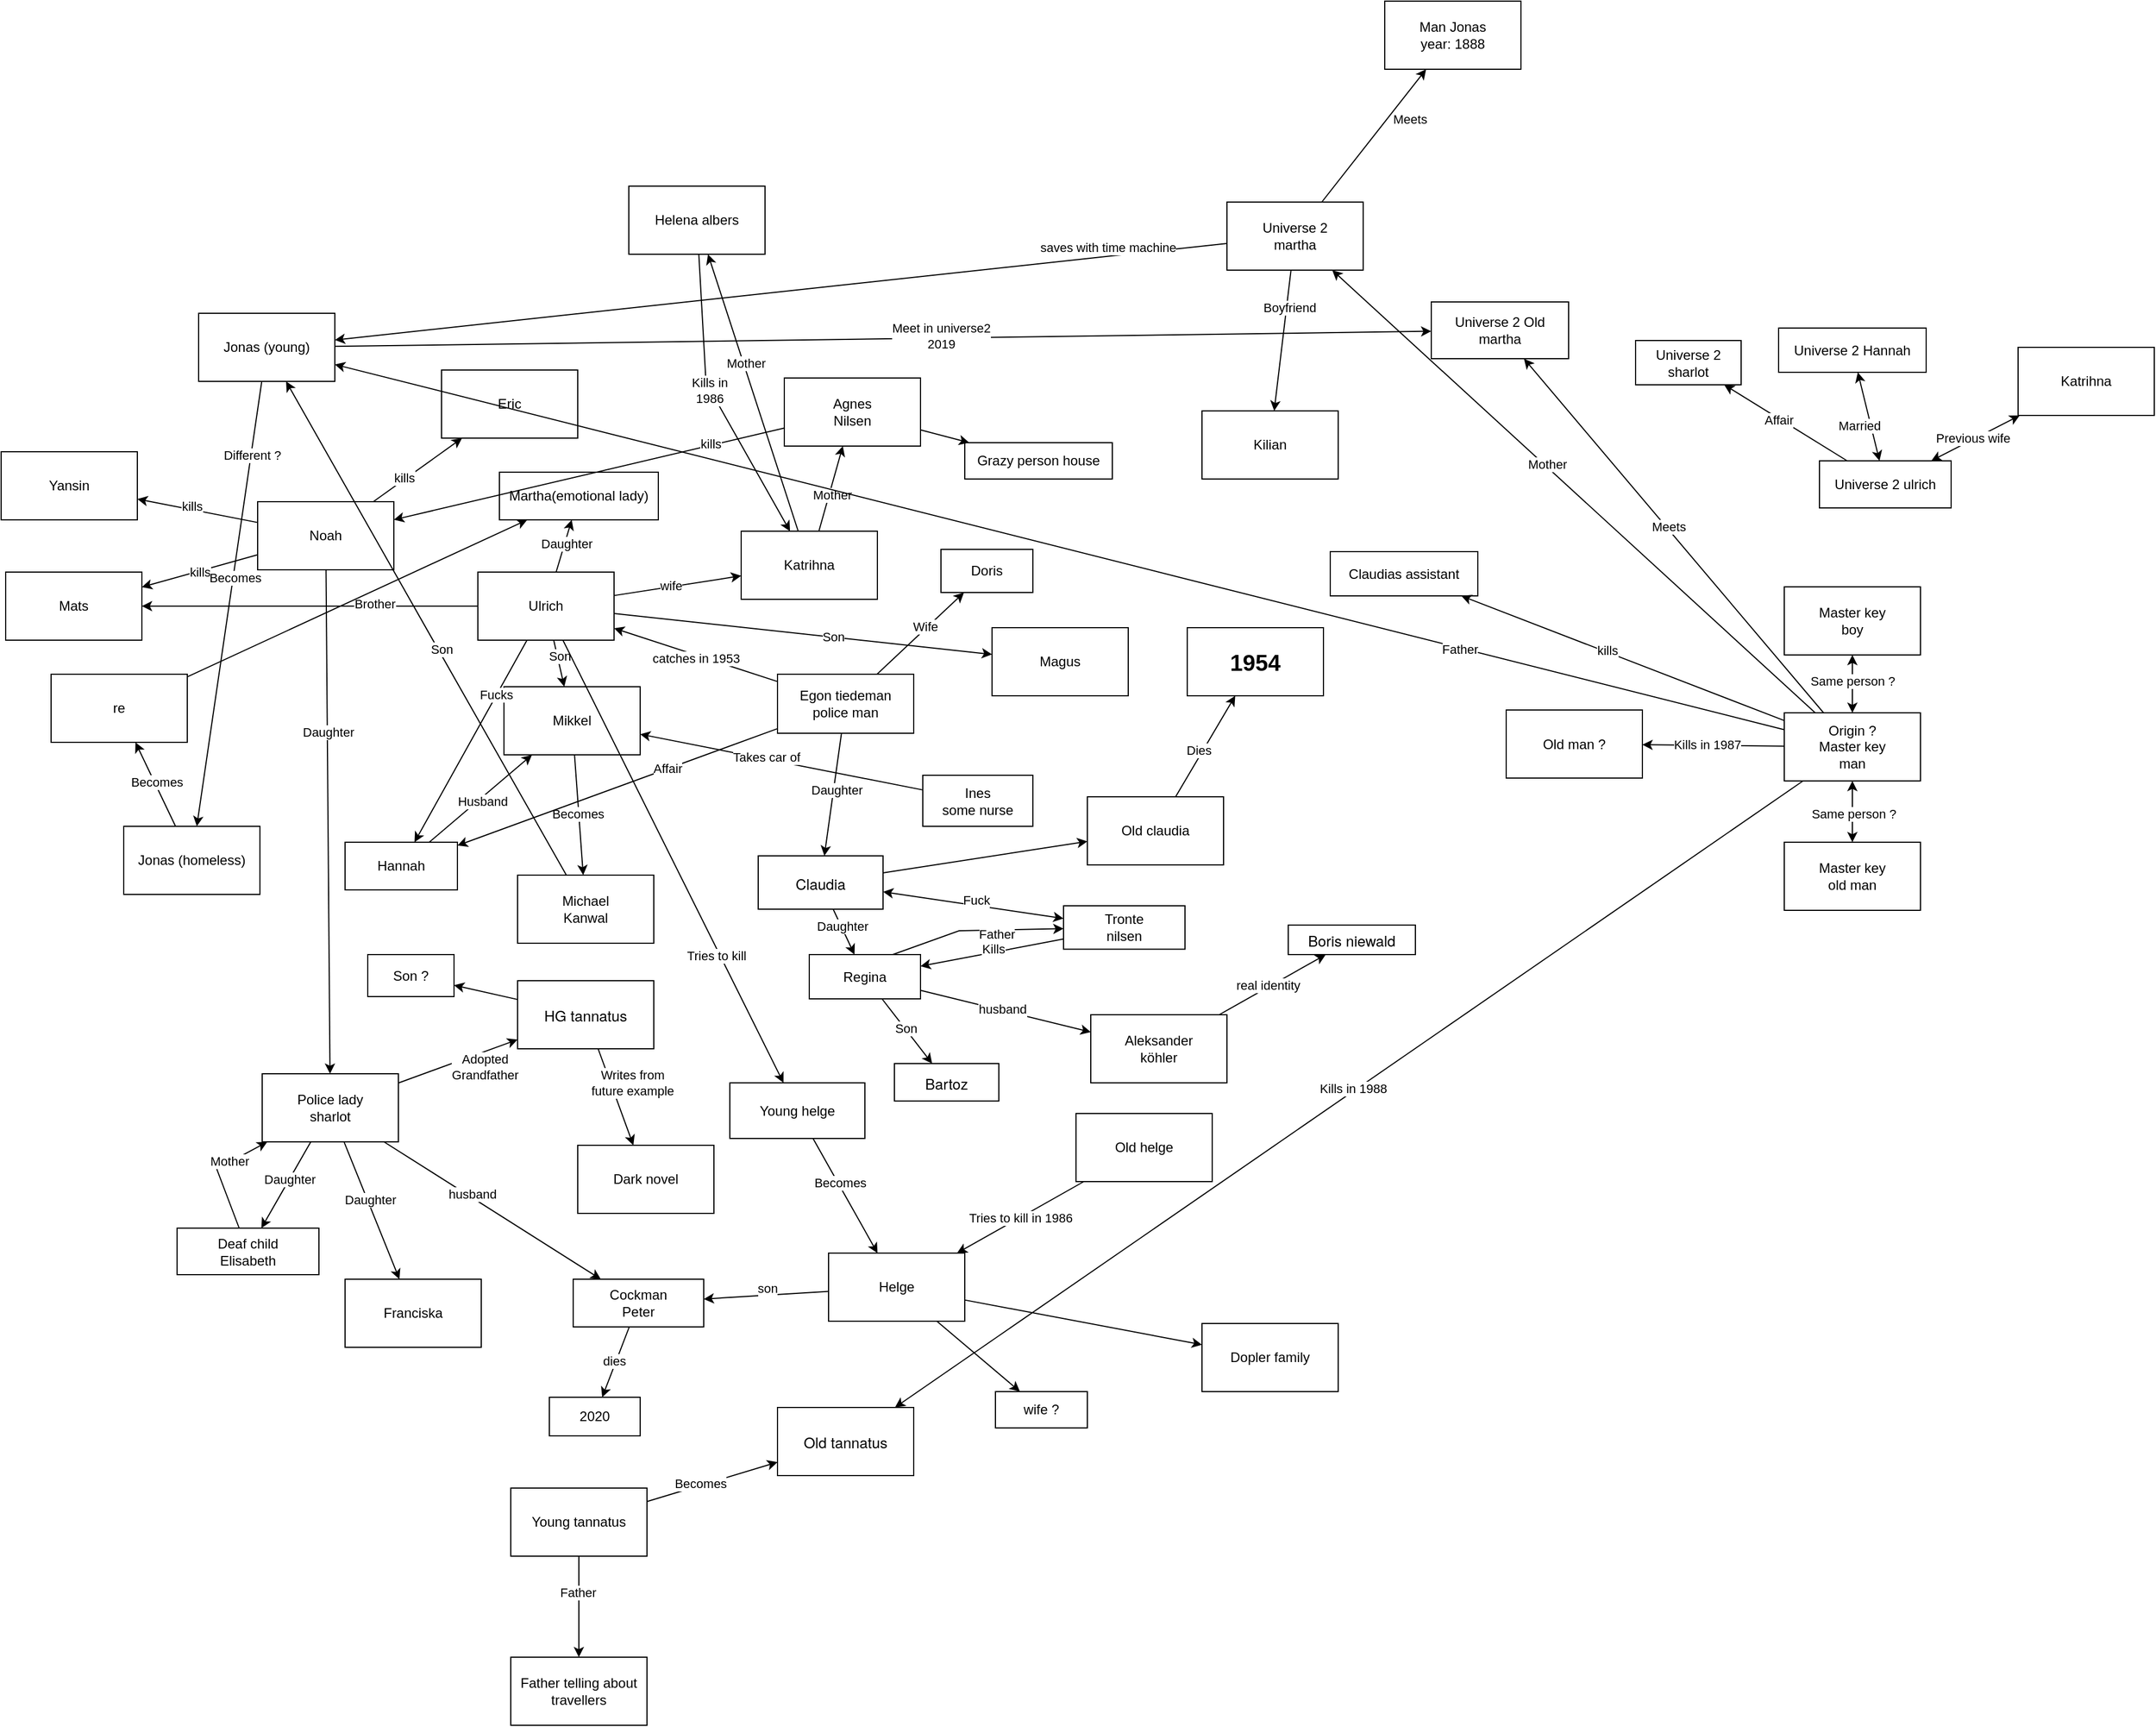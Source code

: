 <mxfile version="24.1.0" type="device">
  <diagram name="Page-1" id="rKfRV2OKrSzcVCUFkH_n">
    <mxGraphModel dx="447" dy="1518" grid="0" gridSize="10" guides="1" tooltips="1" connect="1" arrows="1" fold="1" page="1" pageScale="1" pageWidth="850" pageHeight="1100" math="0" shadow="0">
      <root>
        <mxCell id="0" />
        <mxCell id="1" parent="0" />
        <mxCell id="eKCD0eh1Yr5J9AccJsgl-1" value="Jonas (young)" style="rounded=0;whiteSpace=wrap;html=1;" vertex="1" parent="1">
          <mxGeometry x="267" y="55" width="120" height="60" as="geometry" />
        </mxCell>
        <mxCell id="eKCD0eh1Yr5J9AccJsgl-2" value="Jonas (homeless)" style="rounded=0;whiteSpace=wrap;html=1;" vertex="1" parent="1">
          <mxGeometry x="201" y="507" width="120" height="60" as="geometry" />
        </mxCell>
        <mxCell id="eKCD0eh1Yr5J9AccJsgl-5" value="re" style="rounded=0;whiteSpace=wrap;html=1;" vertex="1" parent="1">
          <mxGeometry x="137" y="373" width="120" height="60" as="geometry" />
        </mxCell>
        <mxCell id="eKCD0eh1Yr5J9AccJsgl-6" value="Aleksander&lt;br&gt;köhler" style="rounded=0;whiteSpace=wrap;html=1;" vertex="1" parent="1">
          <mxGeometry x="1053" y="673" width="120" height="60" as="geometry" />
        </mxCell>
        <mxCell id="eKCD0eh1Yr5J9AccJsgl-7" value="Ulrich" style="rounded=0;whiteSpace=wrap;html=1;" vertex="1" parent="1">
          <mxGeometry x="513" y="283" width="120" height="60" as="geometry" />
        </mxCell>
        <mxCell id="eKCD0eh1Yr5J9AccJsgl-8" value="" style="endArrow=classic;html=1;rounded=0;" edge="1" parent="1" source="eKCD0eh1Yr5J9AccJsgl-7" target="eKCD0eh1Yr5J9AccJsgl-9">
          <mxGeometry width="50" height="50" relative="1" as="geometry">
            <mxPoint x="418" y="473" as="sourcePoint" />
            <mxPoint x="357" y="453" as="targetPoint" />
          </mxGeometry>
        </mxCell>
        <mxCell id="eKCD0eh1Yr5J9AccJsgl-12" value="Son" style="edgeLabel;html=1;align=center;verticalAlign=middle;resizable=0;points=[];" vertex="1" connectable="0" parent="eKCD0eh1Yr5J9AccJsgl-8">
          <mxGeometry x="-0.306" y="2" relative="1" as="geometry">
            <mxPoint as="offset" />
          </mxGeometry>
        </mxCell>
        <mxCell id="eKCD0eh1Yr5J9AccJsgl-9" value="Mikkel" style="rounded=0;whiteSpace=wrap;html=1;" vertex="1" parent="1">
          <mxGeometry x="536" y="384" width="120" height="60" as="geometry" />
        </mxCell>
        <mxCell id="eKCD0eh1Yr5J9AccJsgl-10" value="Michael&lt;br&gt;Kanwal" style="rounded=0;whiteSpace=wrap;html=1;" vertex="1" parent="1">
          <mxGeometry x="548" y="550" width="120" height="60" as="geometry" />
        </mxCell>
        <mxCell id="eKCD0eh1Yr5J9AccJsgl-13" value="" style="endArrow=classic;html=1;rounded=0;" edge="1" parent="1" source="eKCD0eh1Yr5J9AccJsgl-9" target="eKCD0eh1Yr5J9AccJsgl-10">
          <mxGeometry width="50" height="50" relative="1" as="geometry">
            <mxPoint x="307" y="503" as="sourcePoint" />
            <mxPoint x="357" y="453" as="targetPoint" />
          </mxGeometry>
        </mxCell>
        <mxCell id="eKCD0eh1Yr5J9AccJsgl-32" value="Becomes" style="edgeLabel;html=1;align=center;verticalAlign=middle;resizable=0;points=[];" vertex="1" connectable="0" parent="eKCD0eh1Yr5J9AccJsgl-13">
          <mxGeometry x="-0.019" y="-1" relative="1" as="geometry">
            <mxPoint as="offset" />
          </mxGeometry>
        </mxCell>
        <mxCell id="eKCD0eh1Yr5J9AccJsgl-14" value="Noah" style="rounded=0;whiteSpace=wrap;html=1;" vertex="1" parent="1">
          <mxGeometry x="319" y="221" width="120" height="60" as="geometry" />
        </mxCell>
        <mxCell id="eKCD0eh1Yr5J9AccJsgl-15" value="Mats" style="rounded=0;whiteSpace=wrap;html=1;" vertex="1" parent="1">
          <mxGeometry x="97" y="283" width="120" height="60" as="geometry" />
        </mxCell>
        <mxCell id="eKCD0eh1Yr5J9AccJsgl-16" value="Yansin" style="rounded=0;whiteSpace=wrap;html=1;" vertex="1" parent="1">
          <mxGeometry x="93" y="177" width="120" height="60" as="geometry" />
        </mxCell>
        <mxCell id="eKCD0eh1Yr5J9AccJsgl-17" value="Eric" style="rounded=0;whiteSpace=wrap;html=1;" vertex="1" parent="1">
          <mxGeometry x="481" y="105" width="120" height="60" as="geometry" />
        </mxCell>
        <mxCell id="eKCD0eh1Yr5J9AccJsgl-18" value="" style="endArrow=classic;html=1;rounded=0;" edge="1" parent="1" source="eKCD0eh1Yr5J9AccJsgl-14" target="eKCD0eh1Yr5J9AccJsgl-17">
          <mxGeometry width="50" height="50" relative="1" as="geometry">
            <mxPoint x="332" y="369" as="sourcePoint" />
            <mxPoint x="382" y="319" as="targetPoint" />
          </mxGeometry>
        </mxCell>
        <mxCell id="eKCD0eh1Yr5J9AccJsgl-21" value="kills" style="edgeLabel;html=1;align=center;verticalAlign=middle;resizable=0;points=[];" vertex="1" connectable="0" parent="eKCD0eh1Yr5J9AccJsgl-18">
          <mxGeometry x="-0.296" y="2" relative="1" as="geometry">
            <mxPoint as="offset" />
          </mxGeometry>
        </mxCell>
        <mxCell id="eKCD0eh1Yr5J9AccJsgl-19" value="" style="endArrow=classic;html=1;rounded=0;" edge="1" parent="1" source="eKCD0eh1Yr5J9AccJsgl-14" target="eKCD0eh1Yr5J9AccJsgl-16">
          <mxGeometry width="50" height="50" relative="1" as="geometry">
            <mxPoint x="401" y="234" as="sourcePoint" />
            <mxPoint x="550" y="222" as="targetPoint" />
          </mxGeometry>
        </mxCell>
        <mxCell id="eKCD0eh1Yr5J9AccJsgl-22" value="kills" style="edgeLabel;html=1;align=center;verticalAlign=middle;resizable=0;points=[];" vertex="1" connectable="0" parent="eKCD0eh1Yr5J9AccJsgl-19">
          <mxGeometry x="0.211" y="1" relative="1" as="geometry">
            <mxPoint x="6" y="-3" as="offset" />
          </mxGeometry>
        </mxCell>
        <mxCell id="eKCD0eh1Yr5J9AccJsgl-20" value="" style="endArrow=classic;html=1;rounded=0;" edge="1" parent="1" source="eKCD0eh1Yr5J9AccJsgl-14" target="eKCD0eh1Yr5J9AccJsgl-15">
          <mxGeometry width="50" height="50" relative="1" as="geometry">
            <mxPoint x="332" y="369" as="sourcePoint" />
            <mxPoint x="382" y="319" as="targetPoint" />
          </mxGeometry>
        </mxCell>
        <mxCell id="eKCD0eh1Yr5J9AccJsgl-23" value="kills" style="edgeLabel;html=1;align=center;verticalAlign=middle;resizable=0;points=[];" vertex="1" connectable="0" parent="eKCD0eh1Yr5J9AccJsgl-20">
          <mxGeometry x="0.018" y="1" relative="1" as="geometry">
            <mxPoint as="offset" />
          </mxGeometry>
        </mxCell>
        <mxCell id="eKCD0eh1Yr5J9AccJsgl-24" value="Police lady&lt;br&gt;sharlot" style="rounded=0;whiteSpace=wrap;html=1;" vertex="1" parent="1">
          <mxGeometry x="323" y="725" width="120" height="60" as="geometry" />
        </mxCell>
        <mxCell id="eKCD0eh1Yr5J9AccJsgl-25" value="&lt;p style=&quot;margin: 0px; font-variant-numeric: normal; font-variant-east-asian: normal; font-variant-alternates: normal; font-kerning: auto; font-optical-sizing: auto; font-feature-settings: normal; font-variation-settings: normal; font-variant-position: normal; font-stretch: normal; font-size: 13px; line-height: normal; font-family: &amp;quot;Helvetica Neue&amp;quot;; text-align: start;&quot; class=&quot;p1&quot;&gt;HG t&lt;span style=&quot;background-color: initial;&quot;&gt;annatus&lt;/span&gt;&lt;/p&gt;" style="rounded=0;whiteSpace=wrap;html=1;" vertex="1" parent="1">
          <mxGeometry x="548" y="643" width="120" height="60" as="geometry" />
        </mxCell>
        <mxCell id="eKCD0eh1Yr5J9AccJsgl-26" value="" style="endArrow=none;html=1;rounded=0;startArrow=classic;startFill=1;endFill=0;" edge="1" parent="1" source="eKCD0eh1Yr5J9AccJsgl-25" target="eKCD0eh1Yr5J9AccJsgl-24">
          <mxGeometry width="50" height="50" relative="1" as="geometry">
            <mxPoint x="400" y="744" as="sourcePoint" />
            <mxPoint x="450" y="694" as="targetPoint" />
          </mxGeometry>
        </mxCell>
        <mxCell id="eKCD0eh1Yr5J9AccJsgl-27" value="Adopted &lt;br&gt;Grandfather" style="edgeLabel;html=1;align=center;verticalAlign=middle;resizable=0;points=[];" vertex="1" connectable="0" parent="eKCD0eh1Yr5J9AccJsgl-26">
          <mxGeometry x="-0.439" y="-3" relative="1" as="geometry">
            <mxPoint x="1" y="16" as="offset" />
          </mxGeometry>
        </mxCell>
        <mxCell id="eKCD0eh1Yr5J9AccJsgl-28" value="Dark novel" style="rounded=0;whiteSpace=wrap;html=1;" vertex="1" parent="1">
          <mxGeometry x="601" y="788" width="120" height="60" as="geometry" />
        </mxCell>
        <mxCell id="eKCD0eh1Yr5J9AccJsgl-29" value="" style="endArrow=classic;html=1;rounded=0;" edge="1" parent="1" source="eKCD0eh1Yr5J9AccJsgl-25" target="eKCD0eh1Yr5J9AccJsgl-28">
          <mxGeometry width="50" height="50" relative="1" as="geometry">
            <mxPoint x="400" y="744" as="sourcePoint" />
            <mxPoint x="450" y="694" as="targetPoint" />
          </mxGeometry>
        </mxCell>
        <mxCell id="eKCD0eh1Yr5J9AccJsgl-30" value="Writes from &lt;br&gt;future example" style="edgeLabel;html=1;align=center;verticalAlign=middle;resizable=0;points=[];" vertex="1" connectable="0" parent="eKCD0eh1Yr5J9AccJsgl-29">
          <mxGeometry x="-0.283" y="1" relative="1" as="geometry">
            <mxPoint x="18" as="offset" />
          </mxGeometry>
        </mxCell>
        <mxCell id="eKCD0eh1Yr5J9AccJsgl-33" value="" style="endArrow=classic;html=1;rounded=0;" edge="1" parent="1" source="eKCD0eh1Yr5J9AccJsgl-10" target="eKCD0eh1Yr5J9AccJsgl-1">
          <mxGeometry width="50" height="50" relative="1" as="geometry">
            <mxPoint x="430" y="520" as="sourcePoint" />
            <mxPoint x="480" y="470" as="targetPoint" />
          </mxGeometry>
        </mxCell>
        <mxCell id="eKCD0eh1Yr5J9AccJsgl-34" value="Son" style="edgeLabel;html=1;align=center;verticalAlign=middle;resizable=0;points=[];" vertex="1" connectable="0" parent="eKCD0eh1Yr5J9AccJsgl-33">
          <mxGeometry x="-0.09" y="-2" relative="1" as="geometry">
            <mxPoint as="offset" />
          </mxGeometry>
        </mxCell>
        <mxCell id="eKCD0eh1Yr5J9AccJsgl-35" value="" style="endArrow=classic;html=1;rounded=0;" edge="1" parent="1" source="eKCD0eh1Yr5J9AccJsgl-1" target="eKCD0eh1Yr5J9AccJsgl-2">
          <mxGeometry width="50" height="50" relative="1" as="geometry">
            <mxPoint x="430" y="520" as="sourcePoint" />
            <mxPoint x="480" y="470" as="targetPoint" />
          </mxGeometry>
        </mxCell>
        <mxCell id="eKCD0eh1Yr5J9AccJsgl-38" value="Becomes" style="edgeLabel;html=1;align=center;verticalAlign=middle;resizable=0;points=[];" vertex="1" connectable="0" parent="eKCD0eh1Yr5J9AccJsgl-35">
          <mxGeometry x="-0.119" y="1" relative="1" as="geometry">
            <mxPoint as="offset" />
          </mxGeometry>
        </mxCell>
        <mxCell id="eKCD0eh1Yr5J9AccJsgl-215" value="Different ?" style="edgeLabel;html=1;align=center;verticalAlign=middle;resizable=0;points=[];" vertex="1" connectable="0" parent="eKCD0eh1Yr5J9AccJsgl-35">
          <mxGeometry x="-0.547" y="-3" relative="1" as="geometry">
            <mxPoint x="7" y="-23" as="offset" />
          </mxGeometry>
        </mxCell>
        <mxCell id="eKCD0eh1Yr5J9AccJsgl-36" value="" style="endArrow=classic;html=1;rounded=0;" edge="1" parent="1" source="eKCD0eh1Yr5J9AccJsgl-2" target="eKCD0eh1Yr5J9AccJsgl-5">
          <mxGeometry width="50" height="50" relative="1" as="geometry">
            <mxPoint x="430" y="520" as="sourcePoint" />
            <mxPoint x="480" y="470" as="targetPoint" />
          </mxGeometry>
        </mxCell>
        <mxCell id="eKCD0eh1Yr5J9AccJsgl-39" value="Becomes" style="edgeLabel;html=1;align=center;verticalAlign=middle;resizable=0;points=[];" vertex="1" connectable="0" parent="eKCD0eh1Yr5J9AccJsgl-36">
          <mxGeometry x="0.046" y="-2" relative="1" as="geometry">
            <mxPoint as="offset" />
          </mxGeometry>
        </mxCell>
        <mxCell id="eKCD0eh1Yr5J9AccJsgl-40" value="" style="endArrow=classic;html=1;rounded=0;" edge="1" parent="1" source="eKCD0eh1Yr5J9AccJsgl-7" target="eKCD0eh1Yr5J9AccJsgl-15">
          <mxGeometry width="50" height="50" relative="1" as="geometry">
            <mxPoint x="416" y="447" as="sourcePoint" />
            <mxPoint x="466" y="397" as="targetPoint" />
          </mxGeometry>
        </mxCell>
        <mxCell id="eKCD0eh1Yr5J9AccJsgl-41" value="Brother" style="edgeLabel;html=1;align=center;verticalAlign=middle;resizable=0;points=[];" vertex="1" connectable="0" parent="eKCD0eh1Yr5J9AccJsgl-40">
          <mxGeometry x="-0.208" y="-2" relative="1" as="geometry">
            <mxPoint x="26" as="offset" />
          </mxGeometry>
        </mxCell>
        <mxCell id="eKCD0eh1Yr5J9AccJsgl-42" value="Katrihna" style="rounded=0;whiteSpace=wrap;html=1;" vertex="1" parent="1">
          <mxGeometry x="745" y="247" width="120" height="60" as="geometry" />
        </mxCell>
        <mxCell id="eKCD0eh1Yr5J9AccJsgl-43" value="" style="endArrow=classic;html=1;rounded=0;" edge="1" parent="1" source="eKCD0eh1Yr5J9AccJsgl-7" target="eKCD0eh1Yr5J9AccJsgl-42">
          <mxGeometry width="50" height="50" relative="1" as="geometry">
            <mxPoint x="416" y="447" as="sourcePoint" />
            <mxPoint x="466" y="397" as="targetPoint" />
          </mxGeometry>
        </mxCell>
        <mxCell id="eKCD0eh1Yr5J9AccJsgl-44" value="wife" style="edgeLabel;html=1;align=center;verticalAlign=middle;resizable=0;points=[];" vertex="1" connectable="0" parent="eKCD0eh1Yr5J9AccJsgl-43">
          <mxGeometry x="-0.253" y="-1" relative="1" as="geometry">
            <mxPoint x="8" y="-3" as="offset" />
          </mxGeometry>
        </mxCell>
        <mxCell id="eKCD0eh1Yr5J9AccJsgl-45" value="Egon tiedeman&lt;br&gt;police man" style="rounded=0;whiteSpace=wrap;html=1;" vertex="1" parent="1">
          <mxGeometry x="777" y="373" width="120" height="52" as="geometry" />
        </mxCell>
        <mxCell id="eKCD0eh1Yr5J9AccJsgl-46" value="" style="endArrow=classic;html=1;rounded=0;" edge="1" parent="1" source="eKCD0eh1Yr5J9AccJsgl-45" target="eKCD0eh1Yr5J9AccJsgl-7">
          <mxGeometry width="50" height="50" relative="1" as="geometry">
            <mxPoint x="769" y="417" as="sourcePoint" />
            <mxPoint x="819" y="367" as="targetPoint" />
          </mxGeometry>
        </mxCell>
        <mxCell id="eKCD0eh1Yr5J9AccJsgl-47" value="catches in 1953" style="edgeLabel;html=1;align=center;verticalAlign=middle;resizable=0;points=[];" vertex="1" connectable="0" parent="eKCD0eh1Yr5J9AccJsgl-46">
          <mxGeometry x="-0.013" y="3" relative="1" as="geometry">
            <mxPoint as="offset" />
          </mxGeometry>
        </mxCell>
        <mxCell id="eKCD0eh1Yr5J9AccJsgl-48" value="&lt;p style=&quot;margin: 0px; font-variant-numeric: normal; font-variant-east-asian: normal; font-variant-alternates: normal; font-kerning: auto; font-optical-sizing: auto; font-feature-settings: normal; font-variation-settings: normal; font-variant-position: normal; font-stretch: normal; font-size: 13px; line-height: normal; font-family: &amp;quot;Helvetica Neue&amp;quot;; text-align: start;&quot; class=&quot;p1&quot;&gt;Claudia&lt;/p&gt;" style="rounded=0;whiteSpace=wrap;html=1;" vertex="1" parent="1">
          <mxGeometry x="760" y="533" width="110" height="47" as="geometry" />
        </mxCell>
        <mxCell id="eKCD0eh1Yr5J9AccJsgl-52" value="" style="endArrow=classic;html=1;rounded=0;" edge="1" parent="1" source="eKCD0eh1Yr5J9AccJsgl-45" target="eKCD0eh1Yr5J9AccJsgl-48">
          <mxGeometry width="50" height="50" relative="1" as="geometry">
            <mxPoint x="681" y="550" as="sourcePoint" />
            <mxPoint x="731" y="500" as="targetPoint" />
          </mxGeometry>
        </mxCell>
        <mxCell id="eKCD0eh1Yr5J9AccJsgl-53" value="Daughter" style="edgeLabel;html=1;align=center;verticalAlign=middle;resizable=0;points=[];" vertex="1" connectable="0" parent="eKCD0eh1Yr5J9AccJsgl-52">
          <mxGeometry x="-0.08" y="2" relative="1" as="geometry">
            <mxPoint as="offset" />
          </mxGeometry>
        </mxCell>
        <mxCell id="eKCD0eh1Yr5J9AccJsgl-54" value="Regina" style="rounded=0;whiteSpace=wrap;html=1;" vertex="1" parent="1">
          <mxGeometry x="805" y="620" width="98" height="39" as="geometry" />
        </mxCell>
        <mxCell id="eKCD0eh1Yr5J9AccJsgl-55" value="" style="endArrow=classic;html=1;rounded=0;" edge="1" parent="1" source="eKCD0eh1Yr5J9AccJsgl-48" target="eKCD0eh1Yr5J9AccJsgl-54">
          <mxGeometry width="50" height="50" relative="1" as="geometry">
            <mxPoint x="846" y="573" as="sourcePoint" />
            <mxPoint x="896" y="523" as="targetPoint" />
          </mxGeometry>
        </mxCell>
        <mxCell id="eKCD0eh1Yr5J9AccJsgl-56" value="Daughter" style="edgeLabel;html=1;align=center;verticalAlign=middle;resizable=0;points=[];" vertex="1" connectable="0" parent="eKCD0eh1Yr5J9AccJsgl-55">
          <mxGeometry x="-0.225" y="1" relative="1" as="geometry">
            <mxPoint as="offset" />
          </mxGeometry>
        </mxCell>
        <mxCell id="eKCD0eh1Yr5J9AccJsgl-57" value="&lt;p style=&quot;margin: 0px; font-variant-numeric: normal; font-variant-east-asian: normal; font-variant-alternates: normal; font-kerning: auto; font-optical-sizing: auto; font-feature-settings: normal; font-variation-settings: normal; font-variant-position: normal; font-stretch: normal; font-size: 13px; line-height: normal; font-family: &amp;quot;Helvetica Neue&amp;quot;; text-align: start;&quot; class=&quot;p1&quot;&gt;Bartoz&lt;/p&gt;" style="rounded=0;whiteSpace=wrap;html=1;" vertex="1" parent="1">
          <mxGeometry x="880" y="716" width="92" height="33" as="geometry" />
        </mxCell>
        <mxCell id="eKCD0eh1Yr5J9AccJsgl-58" value="" style="endArrow=classic;html=1;rounded=0;" edge="1" parent="1" source="eKCD0eh1Yr5J9AccJsgl-54" target="eKCD0eh1Yr5J9AccJsgl-57">
          <mxGeometry width="50" height="50" relative="1" as="geometry">
            <mxPoint x="836" y="816" as="sourcePoint" />
            <mxPoint x="886" y="766" as="targetPoint" />
          </mxGeometry>
        </mxCell>
        <mxCell id="eKCD0eh1Yr5J9AccJsgl-59" value="Son" style="edgeLabel;html=1;align=center;verticalAlign=middle;resizable=0;points=[];" vertex="1" connectable="0" parent="eKCD0eh1Yr5J9AccJsgl-58">
          <mxGeometry x="-0.083" y="1" relative="1" as="geometry">
            <mxPoint as="offset" />
          </mxGeometry>
        </mxCell>
        <mxCell id="eKCD0eh1Yr5J9AccJsgl-60" value="" style="endArrow=classic;html=1;rounded=0;" edge="1" parent="1" source="eKCD0eh1Yr5J9AccJsgl-14" target="eKCD0eh1Yr5J9AccJsgl-24">
          <mxGeometry width="50" height="50" relative="1" as="geometry">
            <mxPoint x="435" y="567" as="sourcePoint" />
            <mxPoint x="485" y="517" as="targetPoint" />
          </mxGeometry>
        </mxCell>
        <mxCell id="eKCD0eh1Yr5J9AccJsgl-61" value="Daughter" style="edgeLabel;html=1;align=center;verticalAlign=middle;resizable=0;points=[];" vertex="1" connectable="0" parent="eKCD0eh1Yr5J9AccJsgl-60">
          <mxGeometry x="-0.359" relative="1" as="geometry">
            <mxPoint as="offset" />
          </mxGeometry>
        </mxCell>
        <mxCell id="eKCD0eh1Yr5J9AccJsgl-62" value="Deaf child&lt;br&gt;Elisabeth" style="rounded=0;whiteSpace=wrap;html=1;" vertex="1" parent="1">
          <mxGeometry x="248" y="861" width="125" height="41" as="geometry" />
        </mxCell>
        <mxCell id="eKCD0eh1Yr5J9AccJsgl-63" value="" style="endArrow=classic;html=1;rounded=0;" edge="1" parent="1" source="eKCD0eh1Yr5J9AccJsgl-24" target="eKCD0eh1Yr5J9AccJsgl-62">
          <mxGeometry width="50" height="50" relative="1" as="geometry">
            <mxPoint x="508" y="756" as="sourcePoint" />
            <mxPoint x="558" y="706" as="targetPoint" />
          </mxGeometry>
        </mxCell>
        <mxCell id="eKCD0eh1Yr5J9AccJsgl-78" value="Daughter" style="edgeLabel;html=1;align=center;verticalAlign=middle;resizable=0;points=[];" vertex="1" connectable="0" parent="eKCD0eh1Yr5J9AccJsgl-63">
          <mxGeometry x="-0.139" relative="1" as="geometry">
            <mxPoint as="offset" />
          </mxGeometry>
        </mxCell>
        <mxCell id="eKCD0eh1Yr5J9AccJsgl-64" value="Ines&lt;br&gt;some nurse" style="rounded=0;whiteSpace=wrap;html=1;" vertex="1" parent="1">
          <mxGeometry x="905" y="462" width="97" height="45" as="geometry" />
        </mxCell>
        <mxCell id="eKCD0eh1Yr5J9AccJsgl-65" value="" style="endArrow=classic;html=1;rounded=0;" edge="1" parent="1" source="eKCD0eh1Yr5J9AccJsgl-64" target="eKCD0eh1Yr5J9AccJsgl-9">
          <mxGeometry width="50" height="50" relative="1" as="geometry">
            <mxPoint x="634" y="591" as="sourcePoint" />
            <mxPoint x="684" y="541" as="targetPoint" />
          </mxGeometry>
        </mxCell>
        <mxCell id="eKCD0eh1Yr5J9AccJsgl-66" value="Takes car of" style="edgeLabel;html=1;align=center;verticalAlign=middle;resizable=0;points=[];" vertex="1" connectable="0" parent="eKCD0eh1Yr5J9AccJsgl-65">
          <mxGeometry x="0.116" y="-2" relative="1" as="geometry">
            <mxPoint as="offset" />
          </mxGeometry>
        </mxCell>
        <mxCell id="eKCD0eh1Yr5J9AccJsgl-67" value="Magus" style="rounded=0;whiteSpace=wrap;html=1;" vertex="1" parent="1">
          <mxGeometry x="966" y="332" width="120" height="60" as="geometry" />
        </mxCell>
        <mxCell id="eKCD0eh1Yr5J9AccJsgl-68" value="Martha(emotional lady)" style="rounded=0;whiteSpace=wrap;html=1;" vertex="1" parent="1">
          <mxGeometry x="532" y="195" width="140" height="42" as="geometry" />
        </mxCell>
        <mxCell id="eKCD0eh1Yr5J9AccJsgl-69" value="" style="endArrow=classic;html=1;rounded=0;" edge="1" parent="1" source="eKCD0eh1Yr5J9AccJsgl-7" target="eKCD0eh1Yr5J9AccJsgl-68">
          <mxGeometry width="50" height="50" relative="1" as="geometry">
            <mxPoint x="892" y="399" as="sourcePoint" />
            <mxPoint x="942" y="349" as="targetPoint" />
            <Array as="points" />
          </mxGeometry>
        </mxCell>
        <mxCell id="eKCD0eh1Yr5J9AccJsgl-71" value="Daughter" style="edgeLabel;html=1;align=center;verticalAlign=middle;resizable=0;points=[];" vertex="1" connectable="0" parent="eKCD0eh1Yr5J9AccJsgl-69">
          <mxGeometry x="0.117" y="-1" relative="1" as="geometry">
            <mxPoint as="offset" />
          </mxGeometry>
        </mxCell>
        <mxCell id="eKCD0eh1Yr5J9AccJsgl-70" value="" style="endArrow=classic;html=1;rounded=0;" edge="1" parent="1" source="eKCD0eh1Yr5J9AccJsgl-7" target="eKCD0eh1Yr5J9AccJsgl-67">
          <mxGeometry width="50" height="50" relative="1" as="geometry">
            <mxPoint x="892" y="399" as="sourcePoint" />
            <mxPoint x="942" y="349" as="targetPoint" />
          </mxGeometry>
        </mxCell>
        <mxCell id="eKCD0eh1Yr5J9AccJsgl-72" value="Son" style="edgeLabel;html=1;align=center;verticalAlign=middle;resizable=0;points=[];" vertex="1" connectable="0" parent="eKCD0eh1Yr5J9AccJsgl-70">
          <mxGeometry x="0.154" y="1" relative="1" as="geometry">
            <mxPoint as="offset" />
          </mxGeometry>
        </mxCell>
        <mxCell id="eKCD0eh1Yr5J9AccJsgl-75" value="Franciska" style="rounded=0;whiteSpace=wrap;html=1;" vertex="1" parent="1">
          <mxGeometry x="396" y="906" width="120" height="60" as="geometry" />
        </mxCell>
        <mxCell id="eKCD0eh1Yr5J9AccJsgl-76" value="" style="endArrow=classic;html=1;rounded=0;" edge="1" parent="1" source="eKCD0eh1Yr5J9AccJsgl-24" target="eKCD0eh1Yr5J9AccJsgl-75">
          <mxGeometry width="50" height="50" relative="1" as="geometry">
            <mxPoint x="617" y="633" as="sourcePoint" />
            <mxPoint x="667" y="583" as="targetPoint" />
          </mxGeometry>
        </mxCell>
        <mxCell id="eKCD0eh1Yr5J9AccJsgl-79" value="Daughter" style="edgeLabel;html=1;align=center;verticalAlign=middle;resizable=0;points=[];" vertex="1" connectable="0" parent="eKCD0eh1Yr5J9AccJsgl-76">
          <mxGeometry x="-0.207" y="3" relative="1" as="geometry">
            <mxPoint x="1" y="4" as="offset" />
          </mxGeometry>
        </mxCell>
        <mxCell id="eKCD0eh1Yr5J9AccJsgl-77" value="Cockman&lt;br&gt;Peter" style="rounded=0;whiteSpace=wrap;html=1;" vertex="1" parent="1">
          <mxGeometry x="597" y="906" width="115" height="42" as="geometry" />
        </mxCell>
        <mxCell id="eKCD0eh1Yr5J9AccJsgl-80" value="" style="endArrow=classic;html=1;rounded=0;" edge="1" parent="1" source="eKCD0eh1Yr5J9AccJsgl-24" target="eKCD0eh1Yr5J9AccJsgl-77">
          <mxGeometry width="50" height="50" relative="1" as="geometry">
            <mxPoint x="683" y="820" as="sourcePoint" />
            <mxPoint x="733" y="770" as="targetPoint" />
          </mxGeometry>
        </mxCell>
        <mxCell id="eKCD0eh1Yr5J9AccJsgl-81" value="husband" style="edgeLabel;html=1;align=center;verticalAlign=middle;resizable=0;points=[];" vertex="1" connectable="0" parent="eKCD0eh1Yr5J9AccJsgl-80">
          <mxGeometry x="-0.209" y="3" relative="1" as="geometry">
            <mxPoint as="offset" />
          </mxGeometry>
        </mxCell>
        <mxCell id="eKCD0eh1Yr5J9AccJsgl-82" value="Hannah" style="rounded=0;whiteSpace=wrap;html=1;" vertex="1" parent="1">
          <mxGeometry x="396" y="521" width="99" height="42" as="geometry" />
        </mxCell>
        <mxCell id="eKCD0eh1Yr5J9AccJsgl-83" value="" style="endArrow=classic;html=1;rounded=0;" edge="1" parent="1" source="eKCD0eh1Yr5J9AccJsgl-82" target="eKCD0eh1Yr5J9AccJsgl-9">
          <mxGeometry width="50" height="50" relative="1" as="geometry">
            <mxPoint x="774" y="460" as="sourcePoint" />
            <mxPoint x="824" y="410" as="targetPoint" />
          </mxGeometry>
        </mxCell>
        <mxCell id="eKCD0eh1Yr5J9AccJsgl-84" value="Husband" style="edgeLabel;html=1;align=center;verticalAlign=middle;resizable=0;points=[];" vertex="1" connectable="0" parent="eKCD0eh1Yr5J9AccJsgl-83">
          <mxGeometry x="-0.011" y="-2" relative="1" as="geometry">
            <mxPoint as="offset" />
          </mxGeometry>
        </mxCell>
        <mxCell id="eKCD0eh1Yr5J9AccJsgl-85" value="" style="endArrow=classic;html=1;rounded=0;" edge="1" parent="1" source="eKCD0eh1Yr5J9AccJsgl-7" target="eKCD0eh1Yr5J9AccJsgl-82">
          <mxGeometry width="50" height="50" relative="1" as="geometry">
            <mxPoint x="774" y="460" as="sourcePoint" />
            <mxPoint x="824" y="410" as="targetPoint" />
          </mxGeometry>
        </mxCell>
        <mxCell id="eKCD0eh1Yr5J9AccJsgl-86" value="Fucks" style="edgeLabel;html=1;align=center;verticalAlign=middle;resizable=0;points=[];" vertex="1" connectable="0" parent="eKCD0eh1Yr5J9AccJsgl-85">
          <mxGeometry x="-0.095" y="1" relative="1" as="geometry">
            <mxPoint x="16" y="-33" as="offset" />
          </mxGeometry>
        </mxCell>
        <mxCell id="eKCD0eh1Yr5J9AccJsgl-87" value="Helge" style="rounded=0;whiteSpace=wrap;html=1;" vertex="1" parent="1">
          <mxGeometry x="822" y="883" width="120" height="60" as="geometry" />
        </mxCell>
        <mxCell id="eKCD0eh1Yr5J9AccJsgl-91" value="" style="endArrow=classic;html=1;rounded=0;" edge="1" parent="1" source="eKCD0eh1Yr5J9AccJsgl-54" target="eKCD0eh1Yr5J9AccJsgl-6">
          <mxGeometry width="50" height="50" relative="1" as="geometry">
            <mxPoint x="763" y="695" as="sourcePoint" />
            <mxPoint x="813" y="645" as="targetPoint" />
          </mxGeometry>
        </mxCell>
        <mxCell id="eKCD0eh1Yr5J9AccJsgl-92" value="husband" style="edgeLabel;html=1;align=center;verticalAlign=middle;resizable=0;points=[];" vertex="1" connectable="0" parent="eKCD0eh1Yr5J9AccJsgl-91">
          <mxGeometry x="0.014" y="-2" relative="1" as="geometry">
            <mxPoint x="-4" y="-4" as="offset" />
          </mxGeometry>
        </mxCell>
        <mxCell id="eKCD0eh1Yr5J9AccJsgl-93" value="Agnes &lt;br&gt;Nilsen" style="rounded=0;whiteSpace=wrap;html=1;" vertex="1" parent="1">
          <mxGeometry x="783" y="112" width="120" height="60" as="geometry" />
        </mxCell>
        <mxCell id="eKCD0eh1Yr5J9AccJsgl-94" value="" style="endArrow=classic;html=1;rounded=0;" edge="1" parent="1" source="eKCD0eh1Yr5J9AccJsgl-62" target="eKCD0eh1Yr5J9AccJsgl-24">
          <mxGeometry width="50" height="50" relative="1" as="geometry">
            <mxPoint x="516" y="881" as="sourcePoint" />
            <mxPoint x="566" y="831" as="targetPoint" />
            <Array as="points">
              <mxPoint x="283" y="809" />
            </Array>
          </mxGeometry>
        </mxCell>
        <mxCell id="eKCD0eh1Yr5J9AccJsgl-95" value="Mother" style="edgeLabel;html=1;align=center;verticalAlign=middle;resizable=0;points=[];" vertex="1" connectable="0" parent="eKCD0eh1Yr5J9AccJsgl-94">
          <mxGeometry x="0.278" y="1" relative="1" as="geometry">
            <mxPoint as="offset" />
          </mxGeometry>
        </mxCell>
        <mxCell id="eKCD0eh1Yr5J9AccJsgl-96" value="" style="endArrow=classic;html=1;rounded=0;" edge="1" parent="1" source="eKCD0eh1Yr5J9AccJsgl-93" target="eKCD0eh1Yr5J9AccJsgl-14">
          <mxGeometry width="50" height="50" relative="1" as="geometry">
            <mxPoint x="378" y="421" as="sourcePoint" />
            <mxPoint x="428" y="371" as="targetPoint" />
          </mxGeometry>
        </mxCell>
        <mxCell id="eKCD0eh1Yr5J9AccJsgl-97" value="kills" style="edgeLabel;html=1;align=center;verticalAlign=middle;resizable=0;points=[];" vertex="1" connectable="0" parent="eKCD0eh1Yr5J9AccJsgl-96">
          <mxGeometry x="-0.375" y="3" relative="1" as="geometry">
            <mxPoint x="42" y="-15" as="offset" />
          </mxGeometry>
        </mxCell>
        <mxCell id="eKCD0eh1Yr5J9AccJsgl-98" value="" style="endArrow=classic;html=1;rounded=0;" edge="1" parent="1" source="eKCD0eh1Yr5J9AccJsgl-5" target="eKCD0eh1Yr5J9AccJsgl-68">
          <mxGeometry width="50" height="50" relative="1" as="geometry">
            <mxPoint x="417" y="410" as="sourcePoint" />
            <mxPoint x="467" y="360" as="targetPoint" />
          </mxGeometry>
        </mxCell>
        <mxCell id="eKCD0eh1Yr5J9AccJsgl-100" value="Master key&lt;br&gt;boy" style="rounded=0;whiteSpace=wrap;html=1;" vertex="1" parent="1">
          <mxGeometry x="1664" y="296" width="120" height="60" as="geometry" />
        </mxCell>
        <mxCell id="eKCD0eh1Yr5J9AccJsgl-101" value="Origin ?&lt;br&gt;Master key&lt;br&gt;man" style="rounded=0;whiteSpace=wrap;html=1;" vertex="1" parent="1">
          <mxGeometry x="1664" y="407" width="120" height="60" as="geometry" />
        </mxCell>
        <mxCell id="eKCD0eh1Yr5J9AccJsgl-102" value="Master key&lt;br&gt;old man" style="rounded=0;whiteSpace=wrap;html=1;" vertex="1" parent="1">
          <mxGeometry x="1664" y="521" width="120" height="60" as="geometry" />
        </mxCell>
        <mxCell id="eKCD0eh1Yr5J9AccJsgl-103" value="Universe 2&lt;br&gt;martha" style="rounded=0;whiteSpace=wrap;html=1;" vertex="1" parent="1">
          <mxGeometry x="1173" y="-43" width="120" height="60" as="geometry" />
        </mxCell>
        <mxCell id="eKCD0eh1Yr5J9AccJsgl-104" value="" style="endArrow=classic;html=1;rounded=0;" edge="1" parent="1" source="eKCD0eh1Yr5J9AccJsgl-103" target="eKCD0eh1Yr5J9AccJsgl-1">
          <mxGeometry width="50" height="50" relative="1" as="geometry">
            <mxPoint x="947" y="463" as="sourcePoint" />
            <mxPoint x="997" y="413" as="targetPoint" />
          </mxGeometry>
        </mxCell>
        <mxCell id="eKCD0eh1Yr5J9AccJsgl-105" value="saves with time machine" style="edgeLabel;html=1;align=center;verticalAlign=middle;resizable=0;points=[];" vertex="1" connectable="0" parent="eKCD0eh1Yr5J9AccJsgl-104">
          <mxGeometry x="-0.847" y="1" relative="1" as="geometry">
            <mxPoint x="-45" y="-4" as="offset" />
          </mxGeometry>
        </mxCell>
        <mxCell id="eKCD0eh1Yr5J9AccJsgl-106" value="Old man ?" style="rounded=0;whiteSpace=wrap;html=1;" vertex="1" parent="1">
          <mxGeometry x="1419" y="404.5" width="120" height="60" as="geometry" />
        </mxCell>
        <mxCell id="eKCD0eh1Yr5J9AccJsgl-107" value="" style="endArrow=classic;html=1;rounded=0;" edge="1" parent="1" source="eKCD0eh1Yr5J9AccJsgl-101" target="eKCD0eh1Yr5J9AccJsgl-106">
          <mxGeometry width="50" height="50" relative="1" as="geometry">
            <mxPoint x="1559" y="510" as="sourcePoint" />
            <mxPoint x="1609" y="460" as="targetPoint" />
          </mxGeometry>
        </mxCell>
        <mxCell id="eKCD0eh1Yr5J9AccJsgl-108" value="Kills in 1987" style="edgeLabel;html=1;align=center;verticalAlign=middle;resizable=0;points=[];" vertex="1" connectable="0" parent="eKCD0eh1Yr5J9AccJsgl-107">
          <mxGeometry x="0.086" y="-1" relative="1" as="geometry">
            <mxPoint as="offset" />
          </mxGeometry>
        </mxCell>
        <mxCell id="eKCD0eh1Yr5J9AccJsgl-109" value="Universe 2 Hannah" style="rounded=0;whiteSpace=wrap;html=1;" vertex="1" parent="1">
          <mxGeometry x="1659" y="68" width="130" height="39" as="geometry" />
        </mxCell>
        <mxCell id="eKCD0eh1Yr5J9AccJsgl-110" value="Universe 2 ulrich" style="rounded=0;whiteSpace=wrap;html=1;" vertex="1" parent="1">
          <mxGeometry x="1695" y="185" width="116" height="41.5" as="geometry" />
        </mxCell>
        <mxCell id="eKCD0eh1Yr5J9AccJsgl-112" value="" style="endArrow=classic;startArrow=classic;html=1;rounded=0;" edge="1" parent="1" source="eKCD0eh1Yr5J9AccJsgl-109" target="eKCD0eh1Yr5J9AccJsgl-110">
          <mxGeometry width="50" height="50" relative="1" as="geometry">
            <mxPoint x="1800" y="213" as="sourcePoint" />
            <mxPoint x="1690" y="198" as="targetPoint" />
          </mxGeometry>
        </mxCell>
        <mxCell id="eKCD0eh1Yr5J9AccJsgl-113" value="Married" style="edgeLabel;html=1;align=center;verticalAlign=middle;resizable=0;points=[];" vertex="1" connectable="0" parent="eKCD0eh1Yr5J9AccJsgl-112">
          <mxGeometry x="0.202" y="-2" relative="1" as="geometry">
            <mxPoint x="-9" y="-1" as="offset" />
          </mxGeometry>
        </mxCell>
        <mxCell id="eKCD0eh1Yr5J9AccJsgl-114" value="Katrihna" style="rounded=0;whiteSpace=wrap;html=1;" vertex="1" parent="1">
          <mxGeometry x="1870" y="85" width="120" height="60" as="geometry" />
        </mxCell>
        <mxCell id="eKCD0eh1Yr5J9AccJsgl-115" value="" style="endArrow=classic;startArrow=classic;html=1;rounded=0;" edge="1" parent="1" source="eKCD0eh1Yr5J9AccJsgl-110" target="eKCD0eh1Yr5J9AccJsgl-114">
          <mxGeometry width="50" height="50" relative="1" as="geometry">
            <mxPoint x="1835" y="225" as="sourcePoint" />
            <mxPoint x="1885" y="175" as="targetPoint" />
          </mxGeometry>
        </mxCell>
        <mxCell id="eKCD0eh1Yr5J9AccJsgl-116" value="Previous wife" style="edgeLabel;html=1;align=center;verticalAlign=middle;resizable=0;points=[];" vertex="1" connectable="0" parent="eKCD0eh1Yr5J9AccJsgl-115">
          <mxGeometry x="-0.054" y="2" relative="1" as="geometry">
            <mxPoint as="offset" />
          </mxGeometry>
        </mxCell>
        <mxCell id="eKCD0eh1Yr5J9AccJsgl-117" value="Universe 2 Old martha" style="rounded=0;whiteSpace=wrap;html=1;" vertex="1" parent="1">
          <mxGeometry x="1353" y="45" width="121" height="50" as="geometry" />
        </mxCell>
        <mxCell id="eKCD0eh1Yr5J9AccJsgl-119" value="" style="endArrow=classic;html=1;rounded=0;" edge="1" parent="1" source="eKCD0eh1Yr5J9AccJsgl-1" target="eKCD0eh1Yr5J9AccJsgl-117">
          <mxGeometry width="50" height="50" relative="1" as="geometry">
            <mxPoint x="216" y="693" as="sourcePoint" />
            <mxPoint x="266" y="643" as="targetPoint" />
          </mxGeometry>
        </mxCell>
        <mxCell id="eKCD0eh1Yr5J9AccJsgl-120" value="Meet in universe2&lt;br&gt;2019" style="edgeLabel;html=1;align=center;verticalAlign=middle;resizable=0;points=[];" vertex="1" connectable="0" parent="eKCD0eh1Yr5J9AccJsgl-119">
          <mxGeometry x="0.104" y="2" relative="1" as="geometry">
            <mxPoint as="offset" />
          </mxGeometry>
        </mxCell>
        <mxCell id="eKCD0eh1Yr5J9AccJsgl-121" value="&lt;div&gt;Man Jonas&lt;br&gt;year: 1888&lt;/div&gt;" style="rounded=0;whiteSpace=wrap;html=1;" vertex="1" parent="1">
          <mxGeometry x="1312" y="-220" width="120" height="60" as="geometry" />
        </mxCell>
        <mxCell id="eKCD0eh1Yr5J9AccJsgl-122" value="" style="endArrow=classic;html=1;rounded=0;" edge="1" parent="1" source="eKCD0eh1Yr5J9AccJsgl-103" target="eKCD0eh1Yr5J9AccJsgl-121">
          <mxGeometry width="50" height="50" relative="1" as="geometry">
            <mxPoint x="1269" y="-190" as="sourcePoint" />
            <mxPoint x="1319" y="-240" as="targetPoint" />
          </mxGeometry>
        </mxCell>
        <mxCell id="eKCD0eh1Yr5J9AccJsgl-123" value="Meets" style="edgeLabel;html=1;align=center;verticalAlign=middle;resizable=0;points=[];" vertex="1" connectable="0" parent="eKCD0eh1Yr5J9AccJsgl-122">
          <mxGeometry x="0.279" y="-1" relative="1" as="geometry">
            <mxPoint x="18" y="1" as="offset" />
          </mxGeometry>
        </mxCell>
        <mxCell id="eKCD0eh1Yr5J9AccJsgl-133" value="" style="endArrow=classic;html=1;rounded=0;" edge="1" parent="1" source="eKCD0eh1Yr5J9AccJsgl-42" target="eKCD0eh1Yr5J9AccJsgl-93">
          <mxGeometry width="50" height="50" relative="1" as="geometry">
            <mxPoint x="710" y="311" as="sourcePoint" />
            <mxPoint x="760" y="261" as="targetPoint" />
          </mxGeometry>
        </mxCell>
        <mxCell id="eKCD0eh1Yr5J9AccJsgl-134" value="Mother" style="edgeLabel;html=1;align=center;verticalAlign=middle;resizable=0;points=[];" vertex="1" connectable="0" parent="eKCD0eh1Yr5J9AccJsgl-133">
          <mxGeometry x="-0.124" y="-1" relative="1" as="geometry">
            <mxPoint x="1" as="offset" />
          </mxGeometry>
        </mxCell>
        <mxCell id="eKCD0eh1Yr5J9AccJsgl-136" value="Claudias assistant" style="rounded=0;whiteSpace=wrap;html=1;" vertex="1" parent="1">
          <mxGeometry x="1264" y="265" width="130" height="39" as="geometry" />
        </mxCell>
        <mxCell id="eKCD0eh1Yr5J9AccJsgl-137" value="" style="endArrow=classic;html=1;rounded=0;" edge="1" parent="1" source="eKCD0eh1Yr5J9AccJsgl-101" target="eKCD0eh1Yr5J9AccJsgl-136">
          <mxGeometry width="50" height="50" relative="1" as="geometry">
            <mxPoint x="1448" y="322" as="sourcePoint" />
            <mxPoint x="1498" y="272" as="targetPoint" />
          </mxGeometry>
        </mxCell>
        <mxCell id="eKCD0eh1Yr5J9AccJsgl-139" value="kills" style="edgeLabel;html=1;align=center;verticalAlign=middle;resizable=0;points=[];" vertex="1" connectable="0" parent="eKCD0eh1Yr5J9AccJsgl-137">
          <mxGeometry x="0.084" y="-2" relative="1" as="geometry">
            <mxPoint x="-3" y="-1" as="offset" />
          </mxGeometry>
        </mxCell>
        <mxCell id="eKCD0eh1Yr5J9AccJsgl-140" value="Tronte&lt;br&gt;nilsen" style="rounded=0;whiteSpace=wrap;html=1;" vertex="1" parent="1">
          <mxGeometry x="1029" y="577" width="107" height="38.25" as="geometry" />
        </mxCell>
        <mxCell id="eKCD0eh1Yr5J9AccJsgl-141" value="" style="endArrow=classic;html=1;rounded=0;" edge="1" parent="1" source="eKCD0eh1Yr5J9AccJsgl-140" target="eKCD0eh1Yr5J9AccJsgl-54">
          <mxGeometry width="50" height="50" relative="1" as="geometry">
            <mxPoint x="1069" y="293" as="sourcePoint" />
            <mxPoint x="1119" y="243" as="targetPoint" />
          </mxGeometry>
        </mxCell>
        <mxCell id="eKCD0eh1Yr5J9AccJsgl-142" value="Kills" style="edgeLabel;html=1;align=center;verticalAlign=middle;resizable=0;points=[];" vertex="1" connectable="0" parent="eKCD0eh1Yr5J9AccJsgl-141">
          <mxGeometry x="0.01" y="2" relative="1" as="geometry">
            <mxPoint x="1" y="-6" as="offset" />
          </mxGeometry>
        </mxCell>
        <mxCell id="eKCD0eh1Yr5J9AccJsgl-143" value="Grazy&lt;span style=&quot;background-color: initial;&quot;&gt;&amp;nbsp;person house&lt;/span&gt;" style="rounded=0;whiteSpace=wrap;html=1;" vertex="1" parent="1">
          <mxGeometry x="942" y="169" width="130" height="32" as="geometry" />
        </mxCell>
        <mxCell id="eKCD0eh1Yr5J9AccJsgl-144" value="" style="endArrow=classic;html=1;rounded=0;" edge="1" parent="1" source="eKCD0eh1Yr5J9AccJsgl-93" target="eKCD0eh1Yr5J9AccJsgl-143">
          <mxGeometry width="50" height="50" relative="1" as="geometry">
            <mxPoint x="876" y="289" as="sourcePoint" />
            <mxPoint x="926" y="239" as="targetPoint" />
          </mxGeometry>
        </mxCell>
        <mxCell id="eKCD0eh1Yr5J9AccJsgl-146" value="&lt;p style=&quot;margin: 0px; font-variant-numeric: normal; font-variant-east-asian: normal; font-variant-alternates: normal; font-kerning: auto; font-optical-sizing: auto; font-feature-settings: normal; font-variation-settings: normal; font-variant-position: normal; font-stretch: normal; font-size: 13px; line-height: normal; font-family: &amp;quot;Helvetica Neue&amp;quot;; text-align: start;&quot; class=&quot;p1&quot;&gt;Old tannatus&lt;/p&gt;" style="rounded=0;whiteSpace=wrap;html=1;" vertex="1" parent="1">
          <mxGeometry x="777" y="1019" width="120" height="60" as="geometry" />
        </mxCell>
        <mxCell id="eKCD0eh1Yr5J9AccJsgl-147" value="Young tannatus" style="rounded=0;whiteSpace=wrap;html=1;" vertex="1" parent="1">
          <mxGeometry x="542" y="1090" width="120" height="60" as="geometry" />
        </mxCell>
        <mxCell id="eKCD0eh1Yr5J9AccJsgl-148" value="Father telling about travellers" style="rounded=0;whiteSpace=wrap;html=1;" vertex="1" parent="1">
          <mxGeometry x="542" y="1239" width="120" height="60" as="geometry" />
        </mxCell>
        <mxCell id="eKCD0eh1Yr5J9AccJsgl-149" value="" style="endArrow=classic;html=1;rounded=0;" edge="1" parent="1" source="eKCD0eh1Yr5J9AccJsgl-147" target="eKCD0eh1Yr5J9AccJsgl-148">
          <mxGeometry width="50" height="50" relative="1" as="geometry">
            <mxPoint x="691" y="1167" as="sourcePoint" />
            <mxPoint x="741" y="1117" as="targetPoint" />
          </mxGeometry>
        </mxCell>
        <mxCell id="eKCD0eh1Yr5J9AccJsgl-150" value="Father" style="edgeLabel;html=1;align=center;verticalAlign=middle;resizable=0;points=[];" vertex="1" connectable="0" parent="eKCD0eh1Yr5J9AccJsgl-149">
          <mxGeometry x="-0.282" y="-1" relative="1" as="geometry">
            <mxPoint as="offset" />
          </mxGeometry>
        </mxCell>
        <mxCell id="eKCD0eh1Yr5J9AccJsgl-151" value="" style="endArrow=classic;html=1;rounded=0;" edge="1" parent="1" source="eKCD0eh1Yr5J9AccJsgl-147" target="eKCD0eh1Yr5J9AccJsgl-146">
          <mxGeometry width="50" height="50" relative="1" as="geometry">
            <mxPoint x="691" y="1167" as="sourcePoint" />
            <mxPoint x="741" y="1117" as="targetPoint" />
          </mxGeometry>
        </mxCell>
        <mxCell id="eKCD0eh1Yr5J9AccJsgl-152" value="Becomes" style="edgeLabel;html=1;align=center;verticalAlign=middle;resizable=0;points=[];" vertex="1" connectable="0" parent="eKCD0eh1Yr5J9AccJsgl-151">
          <mxGeometry x="-0.175" y="2" relative="1" as="geometry">
            <mxPoint as="offset" />
          </mxGeometry>
        </mxCell>
        <mxCell id="eKCD0eh1Yr5J9AccJsgl-153" value="" style="endArrow=classic;html=1;rounded=0;" edge="1" parent="1" source="eKCD0eh1Yr5J9AccJsgl-101" target="eKCD0eh1Yr5J9AccJsgl-146">
          <mxGeometry width="50" height="50" relative="1" as="geometry">
            <mxPoint x="1210" y="732" as="sourcePoint" />
            <mxPoint x="1260" y="682" as="targetPoint" />
          </mxGeometry>
        </mxCell>
        <mxCell id="eKCD0eh1Yr5J9AccJsgl-154" value="Kills in 1988" style="edgeLabel;html=1;align=center;verticalAlign=middle;resizable=0;points=[];" vertex="1" connectable="0" parent="eKCD0eh1Yr5J9AccJsgl-153">
          <mxGeometry x="-0.011" y="-2" relative="1" as="geometry">
            <mxPoint as="offset" />
          </mxGeometry>
        </mxCell>
        <mxCell id="eKCD0eh1Yr5J9AccJsgl-156" value="" style="endArrow=classic;startArrow=classic;html=1;rounded=0;" edge="1" parent="1" source="eKCD0eh1Yr5J9AccJsgl-102" target="eKCD0eh1Yr5J9AccJsgl-101">
          <mxGeometry width="50" height="50" relative="1" as="geometry">
            <mxPoint x="1694" y="470" as="sourcePoint" />
            <mxPoint x="1744" y="420" as="targetPoint" />
          </mxGeometry>
        </mxCell>
        <mxCell id="eKCD0eh1Yr5J9AccJsgl-157" value="Same person ?" style="edgeLabel;html=1;align=center;verticalAlign=middle;resizable=0;points=[];" vertex="1" connectable="0" parent="eKCD0eh1Yr5J9AccJsgl-156">
          <mxGeometry x="-0.068" y="-1" relative="1" as="geometry">
            <mxPoint as="offset" />
          </mxGeometry>
        </mxCell>
        <mxCell id="eKCD0eh1Yr5J9AccJsgl-158" value="" style="endArrow=classic;startArrow=classic;html=1;rounded=0;" edge="1" parent="1" source="eKCD0eh1Yr5J9AccJsgl-100" target="eKCD0eh1Yr5J9AccJsgl-101">
          <mxGeometry width="50" height="50" relative="1" as="geometry">
            <mxPoint x="1694" y="470" as="sourcePoint" />
            <mxPoint x="1744" y="420" as="targetPoint" />
          </mxGeometry>
        </mxCell>
        <mxCell id="eKCD0eh1Yr5J9AccJsgl-159" value="Same person ?" style="edgeLabel;html=1;align=center;verticalAlign=middle;resizable=0;points=[];" vertex="1" connectable="0" parent="eKCD0eh1Yr5J9AccJsgl-158">
          <mxGeometry x="-0.102" relative="1" as="geometry">
            <mxPoint as="offset" />
          </mxGeometry>
        </mxCell>
        <mxCell id="eKCD0eh1Yr5J9AccJsgl-160" value="Old claudia" style="rounded=0;whiteSpace=wrap;html=1;" vertex="1" parent="1">
          <mxGeometry x="1050" y="481" width="120" height="60" as="geometry" />
        </mxCell>
        <mxCell id="eKCD0eh1Yr5J9AccJsgl-161" value="" style="endArrow=classic;html=1;rounded=0;" edge="1" parent="1" source="eKCD0eh1Yr5J9AccJsgl-48" target="eKCD0eh1Yr5J9AccJsgl-160">
          <mxGeometry width="50" height="50" relative="1" as="geometry">
            <mxPoint x="969" y="570" as="sourcePoint" />
            <mxPoint x="1019" y="520" as="targetPoint" />
          </mxGeometry>
        </mxCell>
        <mxCell id="eKCD0eh1Yr5J9AccJsgl-162" value="&lt;font style=&quot;font-size: 20px;&quot;&gt;&lt;b&gt;1954&lt;/b&gt;&lt;/font&gt;" style="rounded=0;whiteSpace=wrap;html=1;" vertex="1" parent="1">
          <mxGeometry x="1138" y="332" width="120" height="60" as="geometry" />
        </mxCell>
        <mxCell id="eKCD0eh1Yr5J9AccJsgl-163" value="" style="endArrow=classic;html=1;rounded=0;" edge="1" parent="1" source="eKCD0eh1Yr5J9AccJsgl-160" target="eKCD0eh1Yr5J9AccJsgl-162">
          <mxGeometry width="50" height="50" relative="1" as="geometry">
            <mxPoint x="1270" y="485" as="sourcePoint" />
            <mxPoint x="1320" y="435" as="targetPoint" />
          </mxGeometry>
        </mxCell>
        <mxCell id="eKCD0eh1Yr5J9AccJsgl-164" value="Dies" style="edgeLabel;html=1;align=center;verticalAlign=middle;resizable=0;points=[];" vertex="1" connectable="0" parent="eKCD0eh1Yr5J9AccJsgl-163">
          <mxGeometry x="-0.112" y="4" relative="1" as="geometry">
            <mxPoint as="offset" />
          </mxGeometry>
        </mxCell>
        <mxCell id="eKCD0eh1Yr5J9AccJsgl-166" value="Dopler family" style="rounded=0;whiteSpace=wrap;html=1;" vertex="1" parent="1">
          <mxGeometry x="1151" y="945" width="120" height="60" as="geometry" />
        </mxCell>
        <mxCell id="eKCD0eh1Yr5J9AccJsgl-167" value="Old helge" style="rounded=0;whiteSpace=wrap;html=1;" vertex="1" parent="1">
          <mxGeometry x="1040" y="760" width="120" height="60" as="geometry" />
        </mxCell>
        <mxCell id="eKCD0eh1Yr5J9AccJsgl-170" value="" style="endArrow=classic;html=1;rounded=0;" edge="1" parent="1" source="eKCD0eh1Yr5J9AccJsgl-167" target="eKCD0eh1Yr5J9AccJsgl-87">
          <mxGeometry width="50" height="50" relative="1" as="geometry">
            <mxPoint x="1033" y="944" as="sourcePoint" />
            <mxPoint x="1083" y="894" as="targetPoint" />
          </mxGeometry>
        </mxCell>
        <mxCell id="eKCD0eh1Yr5J9AccJsgl-171" value="Tries to kill in 1986" style="edgeLabel;html=1;align=center;verticalAlign=middle;resizable=0;points=[];" vertex="1" connectable="0" parent="eKCD0eh1Yr5J9AccJsgl-170">
          <mxGeometry x="0.003" relative="1" as="geometry">
            <mxPoint as="offset" />
          </mxGeometry>
        </mxCell>
        <mxCell id="eKCD0eh1Yr5J9AccJsgl-172" value="Young helge" style="rounded=0;whiteSpace=wrap;html=1;" vertex="1" parent="1">
          <mxGeometry x="735" y="733" width="119" height="49" as="geometry" />
        </mxCell>
        <mxCell id="eKCD0eh1Yr5J9AccJsgl-173" value="" style="endArrow=classic;html=1;rounded=0;" edge="1" parent="1" source="eKCD0eh1Yr5J9AccJsgl-7" target="eKCD0eh1Yr5J9AccJsgl-172">
          <mxGeometry width="50" height="50" relative="1" as="geometry">
            <mxPoint x="743" y="650" as="sourcePoint" />
            <mxPoint x="793" y="600" as="targetPoint" />
          </mxGeometry>
        </mxCell>
        <mxCell id="eKCD0eh1Yr5J9AccJsgl-174" value="Tries to kill" style="edgeLabel;html=1;align=center;verticalAlign=middle;resizable=0;points=[];" vertex="1" connectable="0" parent="eKCD0eh1Yr5J9AccJsgl-173">
          <mxGeometry x="0.416" y="-3" relative="1" as="geometry">
            <mxPoint as="offset" />
          </mxGeometry>
        </mxCell>
        <mxCell id="eKCD0eh1Yr5J9AccJsgl-175" value="" style="endArrow=classic;html=1;rounded=0;" edge="1" parent="1" source="eKCD0eh1Yr5J9AccJsgl-172" target="eKCD0eh1Yr5J9AccJsgl-87">
          <mxGeometry width="50" height="50" relative="1" as="geometry">
            <mxPoint x="921" y="696" as="sourcePoint" />
            <mxPoint x="971" y="646" as="targetPoint" />
          </mxGeometry>
        </mxCell>
        <mxCell id="eKCD0eh1Yr5J9AccJsgl-176" value="Becomes" style="edgeLabel;html=1;align=center;verticalAlign=middle;resizable=0;points=[];" vertex="1" connectable="0" parent="eKCD0eh1Yr5J9AccJsgl-175">
          <mxGeometry x="-0.211" y="1" relative="1" as="geometry">
            <mxPoint as="offset" />
          </mxGeometry>
        </mxCell>
        <mxCell id="eKCD0eh1Yr5J9AccJsgl-177" value="" style="endArrow=classic;html=1;rounded=0;" edge="1" parent="1" source="eKCD0eh1Yr5J9AccJsgl-87" target="eKCD0eh1Yr5J9AccJsgl-166">
          <mxGeometry width="50" height="50" relative="1" as="geometry">
            <mxPoint x="1043" y="747" as="sourcePoint" />
            <mxPoint x="1093" y="697" as="targetPoint" />
          </mxGeometry>
        </mxCell>
        <mxCell id="eKCD0eh1Yr5J9AccJsgl-178" value="" style="endArrow=classic;html=1;rounded=0;" edge="1" parent="1" source="eKCD0eh1Yr5J9AccJsgl-101" target="eKCD0eh1Yr5J9AccJsgl-117">
          <mxGeometry width="50" height="50" relative="1" as="geometry">
            <mxPoint x="1696" y="463" as="sourcePoint" />
            <mxPoint x="1746" y="413" as="targetPoint" />
          </mxGeometry>
        </mxCell>
        <mxCell id="eKCD0eh1Yr5J9AccJsgl-179" value="Meets" style="edgeLabel;html=1;align=center;verticalAlign=middle;resizable=0;points=[];" vertex="1" connectable="0" parent="eKCD0eh1Yr5J9AccJsgl-178">
          <mxGeometry x="0.047" y="-2" relative="1" as="geometry">
            <mxPoint as="offset" />
          </mxGeometry>
        </mxCell>
        <mxCell id="eKCD0eh1Yr5J9AccJsgl-180" value="Kilian" style="rounded=0;whiteSpace=wrap;html=1;" vertex="1" parent="1">
          <mxGeometry x="1151" y="141" width="120" height="60" as="geometry" />
        </mxCell>
        <mxCell id="eKCD0eh1Yr5J9AccJsgl-181" value="" style="endArrow=classic;html=1;rounded=0;" edge="1" parent="1" source="eKCD0eh1Yr5J9AccJsgl-103" target="eKCD0eh1Yr5J9AccJsgl-180">
          <mxGeometry width="50" height="50" relative="1" as="geometry">
            <mxPoint x="1416" y="123" as="sourcePoint" />
            <mxPoint x="1466" y="73" as="targetPoint" />
          </mxGeometry>
        </mxCell>
        <mxCell id="eKCD0eh1Yr5J9AccJsgl-182" value="Boyfriend" style="edgeLabel;html=1;align=center;verticalAlign=middle;resizable=0;points=[];" vertex="1" connectable="0" parent="eKCD0eh1Yr5J9AccJsgl-181">
          <mxGeometry x="-0.101" y="3" relative="1" as="geometry">
            <mxPoint x="2" y="-23" as="offset" />
          </mxGeometry>
        </mxCell>
        <mxCell id="eKCD0eh1Yr5J9AccJsgl-184" value="Doris" style="rounded=0;whiteSpace=wrap;html=1;" vertex="1" parent="1">
          <mxGeometry x="921" y="263" width="81" height="38" as="geometry" />
        </mxCell>
        <mxCell id="eKCD0eh1Yr5J9AccJsgl-186" value="" style="endArrow=classic;html=1;rounded=0;" edge="1" parent="1" source="eKCD0eh1Yr5J9AccJsgl-45" target="eKCD0eh1Yr5J9AccJsgl-184">
          <mxGeometry width="50" height="50" relative="1" as="geometry">
            <mxPoint x="910" y="527" as="sourcePoint" />
            <mxPoint x="960" y="477" as="targetPoint" />
          </mxGeometry>
        </mxCell>
        <mxCell id="eKCD0eh1Yr5J9AccJsgl-187" value="Wife" style="edgeLabel;html=1;align=center;verticalAlign=middle;resizable=0;points=[];" vertex="1" connectable="0" parent="eKCD0eh1Yr5J9AccJsgl-186">
          <mxGeometry x="0.092" y="-3" relative="1" as="geometry">
            <mxPoint x="-2" y="-5" as="offset" />
          </mxGeometry>
        </mxCell>
        <mxCell id="eKCD0eh1Yr5J9AccJsgl-188" value="" style="endArrow=classic;html=1;rounded=0;" edge="1" parent="1" source="eKCD0eh1Yr5J9AccJsgl-45" target="eKCD0eh1Yr5J9AccJsgl-82">
          <mxGeometry width="50" height="50" relative="1" as="geometry">
            <mxPoint x="602" y="560" as="sourcePoint" />
            <mxPoint x="652" y="510" as="targetPoint" />
          </mxGeometry>
        </mxCell>
        <mxCell id="eKCD0eh1Yr5J9AccJsgl-189" value="Affair" style="edgeLabel;html=1;align=center;verticalAlign=middle;resizable=0;points=[];" vertex="1" connectable="0" parent="eKCD0eh1Yr5J9AccJsgl-188">
          <mxGeometry x="-0.311" y="-1" relative="1" as="geometry">
            <mxPoint as="offset" />
          </mxGeometry>
        </mxCell>
        <mxCell id="eKCD0eh1Yr5J9AccJsgl-190" value="Helena albers" style="rounded=0;whiteSpace=wrap;html=1;" vertex="1" parent="1">
          <mxGeometry x="646" y="-57" width="120" height="60" as="geometry" />
        </mxCell>
        <mxCell id="eKCD0eh1Yr5J9AccJsgl-191" value="" style="endArrow=classic;html=1;rounded=0;exitX=0.75;exitY=0;exitDx=0;exitDy=0;" edge="1" parent="1" source="eKCD0eh1Yr5J9AccJsgl-54" target="eKCD0eh1Yr5J9AccJsgl-140">
          <mxGeometry width="50" height="50" relative="1" as="geometry">
            <mxPoint x="774" y="663" as="sourcePoint" />
            <mxPoint x="951" y="552" as="targetPoint" />
            <Array as="points">
              <mxPoint x="937" y="599" />
            </Array>
          </mxGeometry>
        </mxCell>
        <mxCell id="eKCD0eh1Yr5J9AccJsgl-192" value="Father" style="edgeLabel;html=1;align=center;verticalAlign=middle;resizable=0;points=[];" vertex="1" connectable="0" parent="eKCD0eh1Yr5J9AccJsgl-191">
          <mxGeometry x="0.235" y="-3" relative="1" as="geometry">
            <mxPoint as="offset" />
          </mxGeometry>
        </mxCell>
        <mxCell id="eKCD0eh1Yr5J9AccJsgl-193" value="" style="endArrow=classic;startArrow=classic;html=1;rounded=0;" edge="1" parent="1" source="eKCD0eh1Yr5J9AccJsgl-140" target="eKCD0eh1Yr5J9AccJsgl-48">
          <mxGeometry width="50" height="50" relative="1" as="geometry">
            <mxPoint x="774" y="663" as="sourcePoint" />
            <mxPoint x="824" y="613" as="targetPoint" />
          </mxGeometry>
        </mxCell>
        <mxCell id="eKCD0eh1Yr5J9AccJsgl-194" value="Fuck" style="edgeLabel;html=1;align=center;verticalAlign=middle;resizable=0;points=[];" vertex="1" connectable="0" parent="eKCD0eh1Yr5J9AccJsgl-193">
          <mxGeometry x="0.237" y="1" relative="1" as="geometry">
            <mxPoint x="21" y="-3" as="offset" />
          </mxGeometry>
        </mxCell>
        <mxCell id="eKCD0eh1Yr5J9AccJsgl-196" value="" style="endArrow=classic;html=1;rounded=0;" edge="1" parent="1" source="eKCD0eh1Yr5J9AccJsgl-101" target="eKCD0eh1Yr5J9AccJsgl-103">
          <mxGeometry width="50" height="50" relative="1" as="geometry">
            <mxPoint x="1372" y="259" as="sourcePoint" />
            <mxPoint x="1422" y="209" as="targetPoint" />
          </mxGeometry>
        </mxCell>
        <mxCell id="eKCD0eh1Yr5J9AccJsgl-197" value="Mother" style="edgeLabel;html=1;align=center;verticalAlign=middle;resizable=0;points=[];" vertex="1" connectable="0" parent="eKCD0eh1Yr5J9AccJsgl-196">
          <mxGeometry x="0.12" y="-2" relative="1" as="geometry">
            <mxPoint as="offset" />
          </mxGeometry>
        </mxCell>
        <mxCell id="eKCD0eh1Yr5J9AccJsgl-198" value="" style="endArrow=classic;html=1;rounded=0;" edge="1" parent="1" source="eKCD0eh1Yr5J9AccJsgl-101" target="eKCD0eh1Yr5J9AccJsgl-1">
          <mxGeometry width="50" height="50" relative="1" as="geometry">
            <mxPoint x="1207" y="261" as="sourcePoint" />
            <mxPoint x="625" y="269" as="targetPoint" />
          </mxGeometry>
        </mxCell>
        <mxCell id="eKCD0eh1Yr5J9AccJsgl-199" value="Father" style="edgeLabel;html=1;align=center;verticalAlign=middle;resizable=0;points=[];" vertex="1" connectable="0" parent="eKCD0eh1Yr5J9AccJsgl-198">
          <mxGeometry x="-0.552" y="1" relative="1" as="geometry">
            <mxPoint as="offset" />
          </mxGeometry>
        </mxCell>
        <mxCell id="eKCD0eh1Yr5J9AccJsgl-200" value="" style="endArrow=classic;html=1;rounded=0;" edge="1" parent="1" source="eKCD0eh1Yr5J9AccJsgl-87" target="eKCD0eh1Yr5J9AccJsgl-77">
          <mxGeometry width="50" height="50" relative="1" as="geometry">
            <mxPoint x="746" y="876" as="sourcePoint" />
            <mxPoint x="796" y="826" as="targetPoint" />
          </mxGeometry>
        </mxCell>
        <mxCell id="eKCD0eh1Yr5J9AccJsgl-201" value="son" style="edgeLabel;html=1;align=center;verticalAlign=middle;resizable=0;points=[];" vertex="1" connectable="0" parent="eKCD0eh1Yr5J9AccJsgl-200">
          <mxGeometry x="0.109" relative="1" as="geometry">
            <mxPoint x="7" y="-7" as="offset" />
          </mxGeometry>
        </mxCell>
        <mxCell id="eKCD0eh1Yr5J9AccJsgl-202" value="Son ?" style="rounded=0;whiteSpace=wrap;html=1;" vertex="1" parent="1">
          <mxGeometry x="416" y="620" width="76" height="37" as="geometry" />
        </mxCell>
        <mxCell id="eKCD0eh1Yr5J9AccJsgl-203" value="" style="endArrow=classic;html=1;rounded=0;" edge="1" parent="1" source="eKCD0eh1Yr5J9AccJsgl-25" target="eKCD0eh1Yr5J9AccJsgl-202">
          <mxGeometry width="50" height="50" relative="1" as="geometry">
            <mxPoint x="520" y="725" as="sourcePoint" />
            <mxPoint x="570" y="675" as="targetPoint" />
          </mxGeometry>
        </mxCell>
        <mxCell id="eKCD0eh1Yr5J9AccJsgl-205" value="" style="endArrow=classic;html=1;rounded=0;" edge="1" parent="1" source="eKCD0eh1Yr5J9AccJsgl-42" target="eKCD0eh1Yr5J9AccJsgl-190">
          <mxGeometry width="50" height="50" relative="1" as="geometry">
            <mxPoint x="786.945" y="247.5" as="sourcePoint" />
            <mxPoint x="687.995" y="10.5" as="targetPoint" />
          </mxGeometry>
        </mxCell>
        <mxCell id="eKCD0eh1Yr5J9AccJsgl-206" value="Mother" style="edgeLabel;html=1;align=center;verticalAlign=middle;resizable=0;points=[];" vertex="1" connectable="0" parent="eKCD0eh1Yr5J9AccJsgl-205">
          <mxGeometry x="0.209" y="-2" relative="1" as="geometry">
            <mxPoint as="offset" />
          </mxGeometry>
        </mxCell>
        <mxCell id="eKCD0eh1Yr5J9AccJsgl-207" value="" style="endArrow=classic;html=1;rounded=0;" edge="1" parent="1" source="eKCD0eh1Yr5J9AccJsgl-190" target="eKCD0eh1Yr5J9AccJsgl-42">
          <mxGeometry width="50" height="50" relative="1" as="geometry">
            <mxPoint x="721" y="125" as="sourcePoint" />
            <mxPoint x="771" y="75" as="targetPoint" />
            <Array as="points">
              <mxPoint x="714" y="116" />
            </Array>
          </mxGeometry>
        </mxCell>
        <mxCell id="eKCD0eh1Yr5J9AccJsgl-208" value="Kills in&lt;br&gt;1986" style="edgeLabel;html=1;align=center;verticalAlign=middle;resizable=0;points=[];" vertex="1" connectable="0" parent="eKCD0eh1Yr5J9AccJsgl-207">
          <mxGeometry x="-0.22" relative="1" as="geometry">
            <mxPoint x="3" y="17" as="offset" />
          </mxGeometry>
        </mxCell>
        <mxCell id="eKCD0eh1Yr5J9AccJsgl-209" value="2020" style="rounded=0;whiteSpace=wrap;html=1;" vertex="1" parent="1">
          <mxGeometry x="576" y="1010" width="80" height="34" as="geometry" />
        </mxCell>
        <mxCell id="eKCD0eh1Yr5J9AccJsgl-211" value="" style="endArrow=classic;html=1;rounded=0;" edge="1" parent="1" source="eKCD0eh1Yr5J9AccJsgl-77" target="eKCD0eh1Yr5J9AccJsgl-209">
          <mxGeometry width="50" height="50" relative="1" as="geometry">
            <mxPoint x="616" y="1023" as="sourcePoint" />
            <mxPoint x="666" y="973" as="targetPoint" />
          </mxGeometry>
        </mxCell>
        <mxCell id="eKCD0eh1Yr5J9AccJsgl-212" value="dies" style="edgeLabel;html=1;align=center;verticalAlign=middle;resizable=0;points=[];" vertex="1" connectable="0" parent="eKCD0eh1Yr5J9AccJsgl-211">
          <mxGeometry x="-0.014" y="-2" relative="1" as="geometry">
            <mxPoint as="offset" />
          </mxGeometry>
        </mxCell>
        <mxCell id="eKCD0eh1Yr5J9AccJsgl-213" value="" style="endArrow=classic;html=1;rounded=0;" edge="1" parent="1" source="eKCD0eh1Yr5J9AccJsgl-87" target="eKCD0eh1Yr5J9AccJsgl-214">
          <mxGeometry width="50" height="50" relative="1" as="geometry">
            <mxPoint x="859" y="916" as="sourcePoint" />
            <mxPoint x="978" y="1007" as="targetPoint" />
          </mxGeometry>
        </mxCell>
        <mxCell id="eKCD0eh1Yr5J9AccJsgl-214" value="wife ?" style="rounded=0;whiteSpace=wrap;html=1;" vertex="1" parent="1">
          <mxGeometry x="969" y="1005" width="81" height="32" as="geometry" />
        </mxCell>
        <mxCell id="eKCD0eh1Yr5J9AccJsgl-216" value="&lt;p style=&quot;margin: 0px; font-variant-numeric: normal; font-variant-east-asian: normal; font-variant-alternates: normal; font-kerning: auto; font-optical-sizing: auto; font-feature-settings: normal; font-variation-settings: normal; font-variant-position: normal; font-stretch: normal; font-size: 13px; line-height: normal; font-family: &amp;quot;Helvetica Neue&amp;quot;; text-align: start;&quot; class=&quot;p1&quot;&gt;Boris niewald&lt;/p&gt;" style="rounded=0;whiteSpace=wrap;html=1;" vertex="1" parent="1">
          <mxGeometry x="1227" y="594" width="112" height="26" as="geometry" />
        </mxCell>
        <mxCell id="eKCD0eh1Yr5J9AccJsgl-217" value="" style="endArrow=classic;html=1;rounded=0;" edge="1" parent="1" source="eKCD0eh1Yr5J9AccJsgl-6" target="eKCD0eh1Yr5J9AccJsgl-216">
          <mxGeometry width="50" height="50" relative="1" as="geometry">
            <mxPoint x="1164" y="766" as="sourcePoint" />
            <mxPoint x="1214" y="716" as="targetPoint" />
          </mxGeometry>
        </mxCell>
        <mxCell id="eKCD0eh1Yr5J9AccJsgl-218" value="real identity" style="edgeLabel;html=1;align=center;verticalAlign=middle;resizable=0;points=[];" vertex="1" connectable="0" parent="eKCD0eh1Yr5J9AccJsgl-217">
          <mxGeometry x="-0.069" y="2" relative="1" as="geometry">
            <mxPoint as="offset" />
          </mxGeometry>
        </mxCell>
        <mxCell id="eKCD0eh1Yr5J9AccJsgl-219" value="Universe 2&lt;br&gt;sharlot" style="rounded=0;whiteSpace=wrap;html=1;" vertex="1" parent="1">
          <mxGeometry x="1533" y="79" width="93" height="39" as="geometry" />
        </mxCell>
        <mxCell id="eKCD0eh1Yr5J9AccJsgl-220" value="" style="endArrow=classic;html=1;rounded=0;" edge="1" parent="1" source="eKCD0eh1Yr5J9AccJsgl-110" target="eKCD0eh1Yr5J9AccJsgl-219">
          <mxGeometry width="50" height="50" relative="1" as="geometry">
            <mxPoint x="1712" y="131" as="sourcePoint" />
            <mxPoint x="1762" y="81" as="targetPoint" />
          </mxGeometry>
        </mxCell>
        <mxCell id="eKCD0eh1Yr5J9AccJsgl-221" value="Affair" style="edgeLabel;html=1;align=center;verticalAlign=middle;resizable=0;points=[];" vertex="1" connectable="0" parent="eKCD0eh1Yr5J9AccJsgl-220">
          <mxGeometry x="0.293" y="2" relative="1" as="geometry">
            <mxPoint x="11" y="5" as="offset" />
          </mxGeometry>
        </mxCell>
      </root>
    </mxGraphModel>
  </diagram>
</mxfile>
